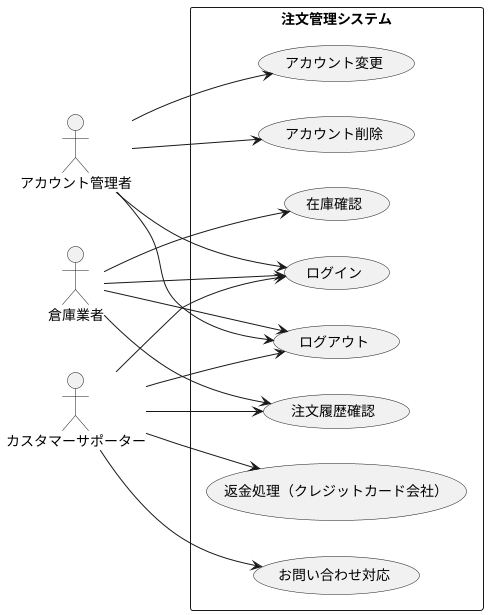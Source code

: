 @startuml 注文管理システム
left to right direction

' アクター定義
actor アカウント管理者
actor 倉庫業者
actor カスタマーサポーター

rectangle 注文管理システム {
  usecase "ログイン" as UC_Login
  usecase "ログアウト" as UC_Logout
  usecase "注文履歴確認" as UC_CheckHistory
  usecase "在庫確認" as UC_CheckStock
  usecase "返金処理（クレジットカード会社）" as UC_Refund
  usecase "お問い合わせ対応" as UC_HandleInquiry
  usecase "アカウント変更" as UC_UpdateAccount
  usecase "アカウント削除" as UC_DeleteAccount
}

' システム管理者のユースケース
アカウント管理者 --> UC_Login
アカウント管理者 --> UC_Logout
アカウント管理者 --> UC_UpdateAccount
アカウント管理者 --> UC_DeleteAccount

' カスタマーサポーターのユースケース
カスタマーサポーター --> UC_Login
カスタマーサポーター --> UC_Logout
カスタマーサポーター --> UC_CheckHistory
カスタマーサポーター --> UC_Refund
カスタマーサポーター --> UC_HandleInquiry

' 配送業者のユースケース
倉庫業者 --> UC_Login
倉庫業者 --> UC_Logout
倉庫業者 --> UC_CheckStock
倉庫業者 --> UC_CheckHistory

@enduml